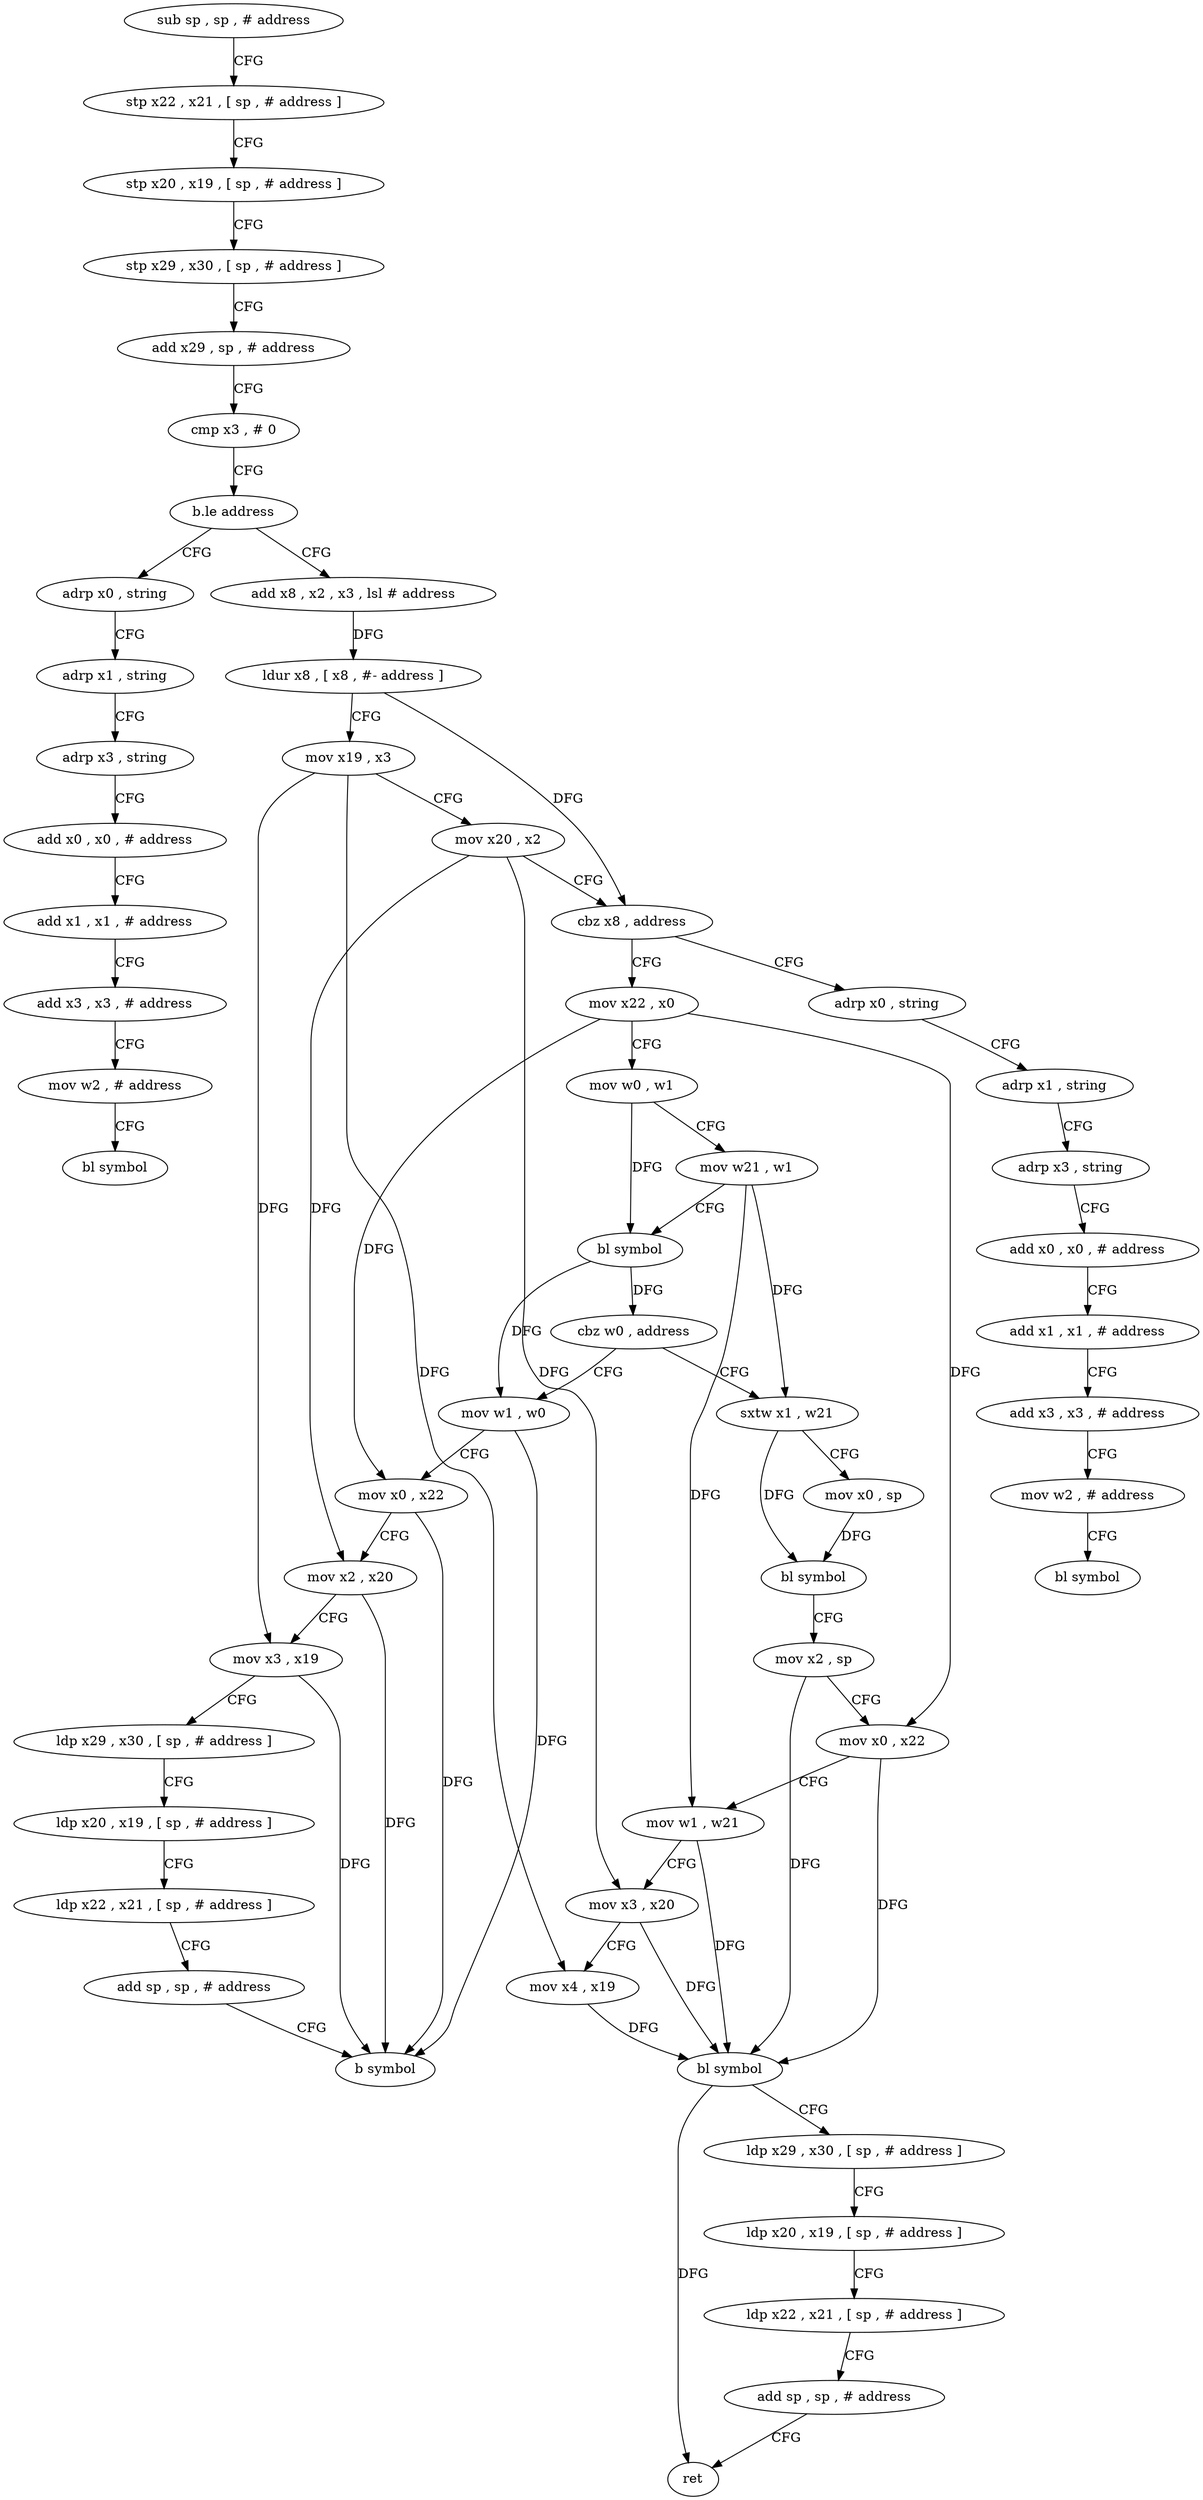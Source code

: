 digraph "func" {
"4219900" [label = "sub sp , sp , # address" ]
"4219904" [label = "stp x22 , x21 , [ sp , # address ]" ]
"4219908" [label = "stp x20 , x19 , [ sp , # address ]" ]
"4219912" [label = "stp x29 , x30 , [ sp , # address ]" ]
"4219916" [label = "add x29 , sp , # address" ]
"4219920" [label = "cmp x3 , # 0" ]
"4219924" [label = "b.le address" ]
"4220060" [label = "adrp x0 , string" ]
"4219928" [label = "add x8 , x2 , x3 , lsl # address" ]
"4220064" [label = "adrp x1 , string" ]
"4220068" [label = "adrp x3 , string" ]
"4220072" [label = "add x0 , x0 , # address" ]
"4220076" [label = "add x1 , x1 , # address" ]
"4220080" [label = "add x3 , x3 , # address" ]
"4220084" [label = "mov w2 , # address" ]
"4220088" [label = "bl symbol" ]
"4219932" [label = "ldur x8 , [ x8 , #- address ]" ]
"4219936" [label = "mov x19 , x3" ]
"4219940" [label = "mov x20 , x2" ]
"4219944" [label = "cbz x8 , address" ]
"4220092" [label = "adrp x0 , string" ]
"4219948" [label = "mov x22 , x0" ]
"4220096" [label = "adrp x1 , string" ]
"4220100" [label = "adrp x3 , string" ]
"4220104" [label = "add x0 , x0 , # address" ]
"4220108" [label = "add x1 , x1 , # address" ]
"4220112" [label = "add x3 , x3 , # address" ]
"4220116" [label = "mov w2 , # address" ]
"4220120" [label = "bl symbol" ]
"4219952" [label = "mov w0 , w1" ]
"4219956" [label = "mov w21 , w1" ]
"4219960" [label = "bl symbol" ]
"4219964" [label = "cbz w0 , address" ]
"4220004" [label = "sxtw x1 , w21" ]
"4219968" [label = "mov w1 , w0" ]
"4220008" [label = "mov x0 , sp" ]
"4220012" [label = "bl symbol" ]
"4220016" [label = "mov x2 , sp" ]
"4220020" [label = "mov x0 , x22" ]
"4220024" [label = "mov w1 , w21" ]
"4220028" [label = "mov x3 , x20" ]
"4220032" [label = "mov x4 , x19" ]
"4220036" [label = "bl symbol" ]
"4220040" [label = "ldp x29 , x30 , [ sp , # address ]" ]
"4220044" [label = "ldp x20 , x19 , [ sp , # address ]" ]
"4220048" [label = "ldp x22 , x21 , [ sp , # address ]" ]
"4220052" [label = "add sp , sp , # address" ]
"4220056" [label = "ret" ]
"4219972" [label = "mov x0 , x22" ]
"4219976" [label = "mov x2 , x20" ]
"4219980" [label = "mov x3 , x19" ]
"4219984" [label = "ldp x29 , x30 , [ sp , # address ]" ]
"4219988" [label = "ldp x20 , x19 , [ sp , # address ]" ]
"4219992" [label = "ldp x22 , x21 , [ sp , # address ]" ]
"4219996" [label = "add sp , sp , # address" ]
"4220000" [label = "b symbol" ]
"4219900" -> "4219904" [ label = "CFG" ]
"4219904" -> "4219908" [ label = "CFG" ]
"4219908" -> "4219912" [ label = "CFG" ]
"4219912" -> "4219916" [ label = "CFG" ]
"4219916" -> "4219920" [ label = "CFG" ]
"4219920" -> "4219924" [ label = "CFG" ]
"4219924" -> "4220060" [ label = "CFG" ]
"4219924" -> "4219928" [ label = "CFG" ]
"4220060" -> "4220064" [ label = "CFG" ]
"4219928" -> "4219932" [ label = "DFG" ]
"4220064" -> "4220068" [ label = "CFG" ]
"4220068" -> "4220072" [ label = "CFG" ]
"4220072" -> "4220076" [ label = "CFG" ]
"4220076" -> "4220080" [ label = "CFG" ]
"4220080" -> "4220084" [ label = "CFG" ]
"4220084" -> "4220088" [ label = "CFG" ]
"4219932" -> "4219936" [ label = "CFG" ]
"4219932" -> "4219944" [ label = "DFG" ]
"4219936" -> "4219940" [ label = "CFG" ]
"4219936" -> "4220032" [ label = "DFG" ]
"4219936" -> "4219980" [ label = "DFG" ]
"4219940" -> "4219944" [ label = "CFG" ]
"4219940" -> "4220028" [ label = "DFG" ]
"4219940" -> "4219976" [ label = "DFG" ]
"4219944" -> "4220092" [ label = "CFG" ]
"4219944" -> "4219948" [ label = "CFG" ]
"4220092" -> "4220096" [ label = "CFG" ]
"4219948" -> "4219952" [ label = "CFG" ]
"4219948" -> "4220020" [ label = "DFG" ]
"4219948" -> "4219972" [ label = "DFG" ]
"4220096" -> "4220100" [ label = "CFG" ]
"4220100" -> "4220104" [ label = "CFG" ]
"4220104" -> "4220108" [ label = "CFG" ]
"4220108" -> "4220112" [ label = "CFG" ]
"4220112" -> "4220116" [ label = "CFG" ]
"4220116" -> "4220120" [ label = "CFG" ]
"4219952" -> "4219956" [ label = "CFG" ]
"4219952" -> "4219960" [ label = "DFG" ]
"4219956" -> "4219960" [ label = "CFG" ]
"4219956" -> "4220004" [ label = "DFG" ]
"4219956" -> "4220024" [ label = "DFG" ]
"4219960" -> "4219964" [ label = "DFG" ]
"4219960" -> "4219968" [ label = "DFG" ]
"4219964" -> "4220004" [ label = "CFG" ]
"4219964" -> "4219968" [ label = "CFG" ]
"4220004" -> "4220008" [ label = "CFG" ]
"4220004" -> "4220012" [ label = "DFG" ]
"4219968" -> "4219972" [ label = "CFG" ]
"4219968" -> "4220000" [ label = "DFG" ]
"4220008" -> "4220012" [ label = "DFG" ]
"4220012" -> "4220016" [ label = "CFG" ]
"4220016" -> "4220020" [ label = "CFG" ]
"4220016" -> "4220036" [ label = "DFG" ]
"4220020" -> "4220024" [ label = "CFG" ]
"4220020" -> "4220036" [ label = "DFG" ]
"4220024" -> "4220028" [ label = "CFG" ]
"4220024" -> "4220036" [ label = "DFG" ]
"4220028" -> "4220032" [ label = "CFG" ]
"4220028" -> "4220036" [ label = "DFG" ]
"4220032" -> "4220036" [ label = "DFG" ]
"4220036" -> "4220040" [ label = "CFG" ]
"4220036" -> "4220056" [ label = "DFG" ]
"4220040" -> "4220044" [ label = "CFG" ]
"4220044" -> "4220048" [ label = "CFG" ]
"4220048" -> "4220052" [ label = "CFG" ]
"4220052" -> "4220056" [ label = "CFG" ]
"4219972" -> "4219976" [ label = "CFG" ]
"4219972" -> "4220000" [ label = "DFG" ]
"4219976" -> "4219980" [ label = "CFG" ]
"4219976" -> "4220000" [ label = "DFG" ]
"4219980" -> "4219984" [ label = "CFG" ]
"4219980" -> "4220000" [ label = "DFG" ]
"4219984" -> "4219988" [ label = "CFG" ]
"4219988" -> "4219992" [ label = "CFG" ]
"4219992" -> "4219996" [ label = "CFG" ]
"4219996" -> "4220000" [ label = "CFG" ]
}
